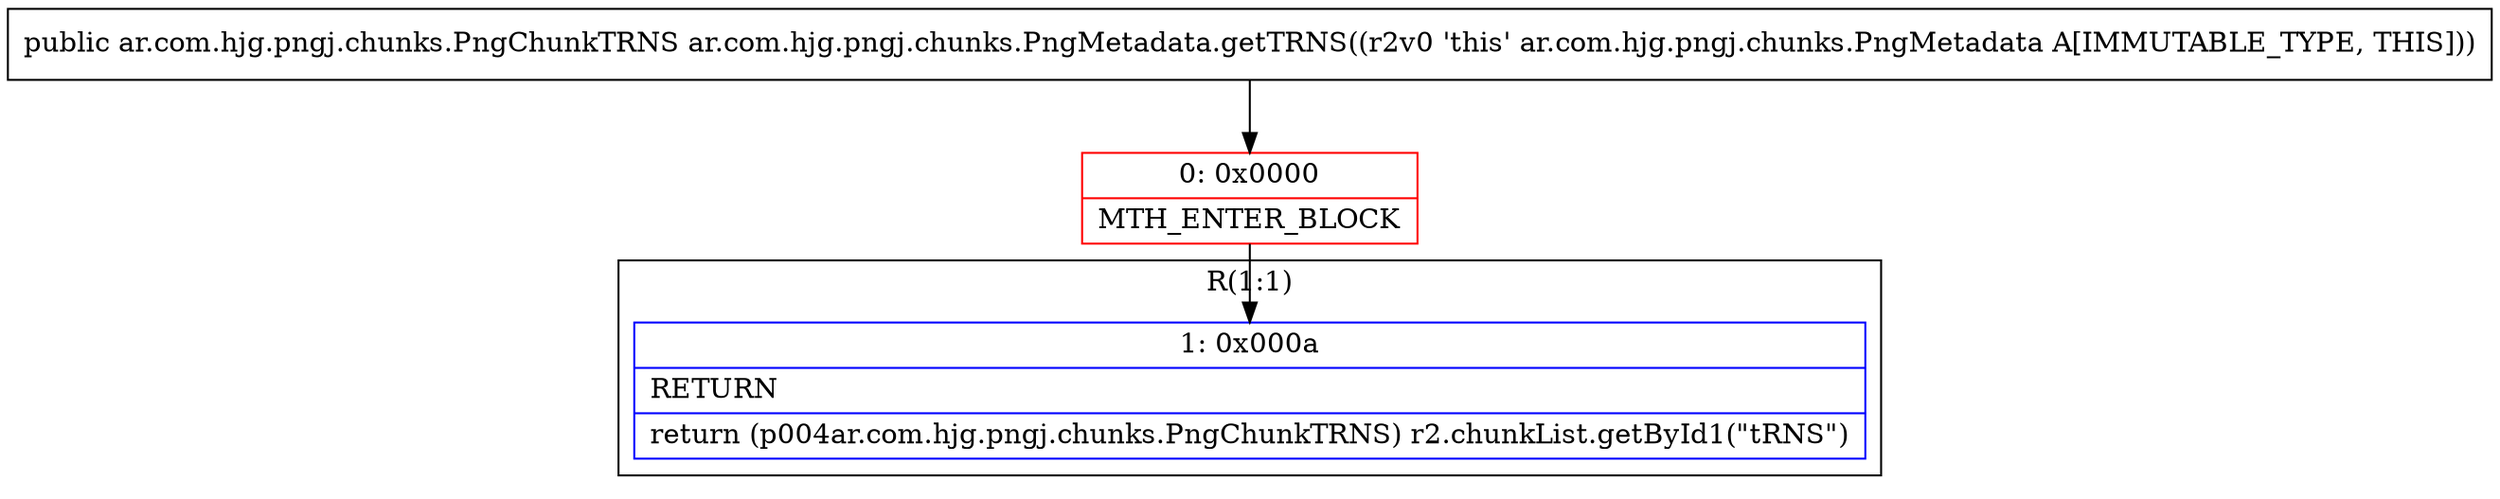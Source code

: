 digraph "CFG forar.com.hjg.pngj.chunks.PngMetadata.getTRNS()Lar\/com\/hjg\/pngj\/chunks\/PngChunkTRNS;" {
subgraph cluster_Region_1844827583 {
label = "R(1:1)";
node [shape=record,color=blue];
Node_1 [shape=record,label="{1\:\ 0x000a|RETURN\l|return (p004ar.com.hjg.pngj.chunks.PngChunkTRNS) r2.chunkList.getById1(\"tRNS\")\l}"];
}
Node_0 [shape=record,color=red,label="{0\:\ 0x0000|MTH_ENTER_BLOCK\l}"];
MethodNode[shape=record,label="{public ar.com.hjg.pngj.chunks.PngChunkTRNS ar.com.hjg.pngj.chunks.PngMetadata.getTRNS((r2v0 'this' ar.com.hjg.pngj.chunks.PngMetadata A[IMMUTABLE_TYPE, THIS])) }"];
MethodNode -> Node_0;
Node_0 -> Node_1;
}

